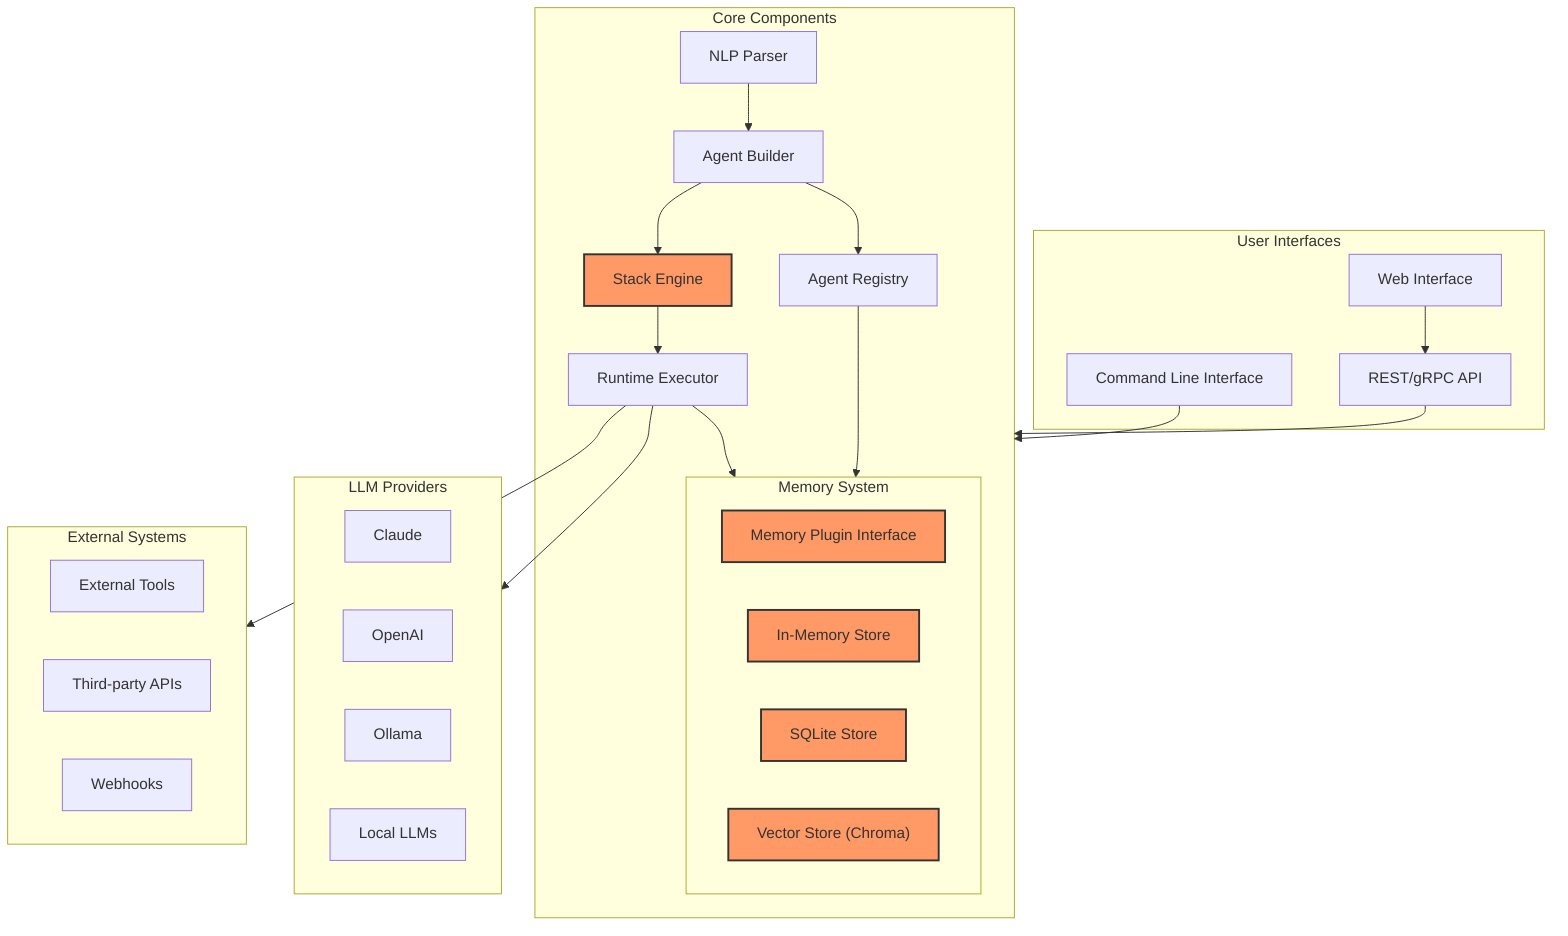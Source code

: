 flowchart TB
    subgraph UI["User Interfaces"]
        CLI["Command Line Interface"]
        WebUI["Web Interface"]
        API["REST/gRPC API"]
    end
    
    subgraph Core["Core Components"]
        direction TB
        Parser["NLP Parser"]
        Builder["Agent Builder"]
        StackEngine["Stack Engine"]
        RuntimeExec["Runtime Executor"]
        AgentRegistry["Agent Registry"]
        
        subgraph Memory["Memory System"]
            MemoryPlugin["Memory Plugin Interface"]
            InMemory["In-Memory Store"]
            SQLite["SQLite Store"]
            Chroma["Vector Store (Chroma)"]
        end
    end
    
    subgraph LLM["LLM Providers"]
        Claude["Claude"]
        OpenAI["OpenAI"]
        Ollama["Ollama"]
        LocalLLM["Local LLMs"]
    end
    
    subgraph External["External Systems"]
        Tools["External Tools"]
        ExternalAPIs["Third-party APIs"]
        WebHooks["Webhooks"]
    end
    
    CLI --> Core
    WebUI --> API
    API --> Core
    
    Parser --> Builder
    Builder --> AgentRegistry
    Builder --> StackEngine
    StackEngine --> RuntimeExec
    RuntimeExec --> Memory
    RuntimeExec --> LLM
    RuntimeExec --> External
    
    AgentRegistry ---> Memory
    
    %% New components highlighted
    classDef new fill:#f96,stroke:#333,stroke-width:2px
    class StackEngine,MemoryPlugin,Chroma,InMemory,SQLite new